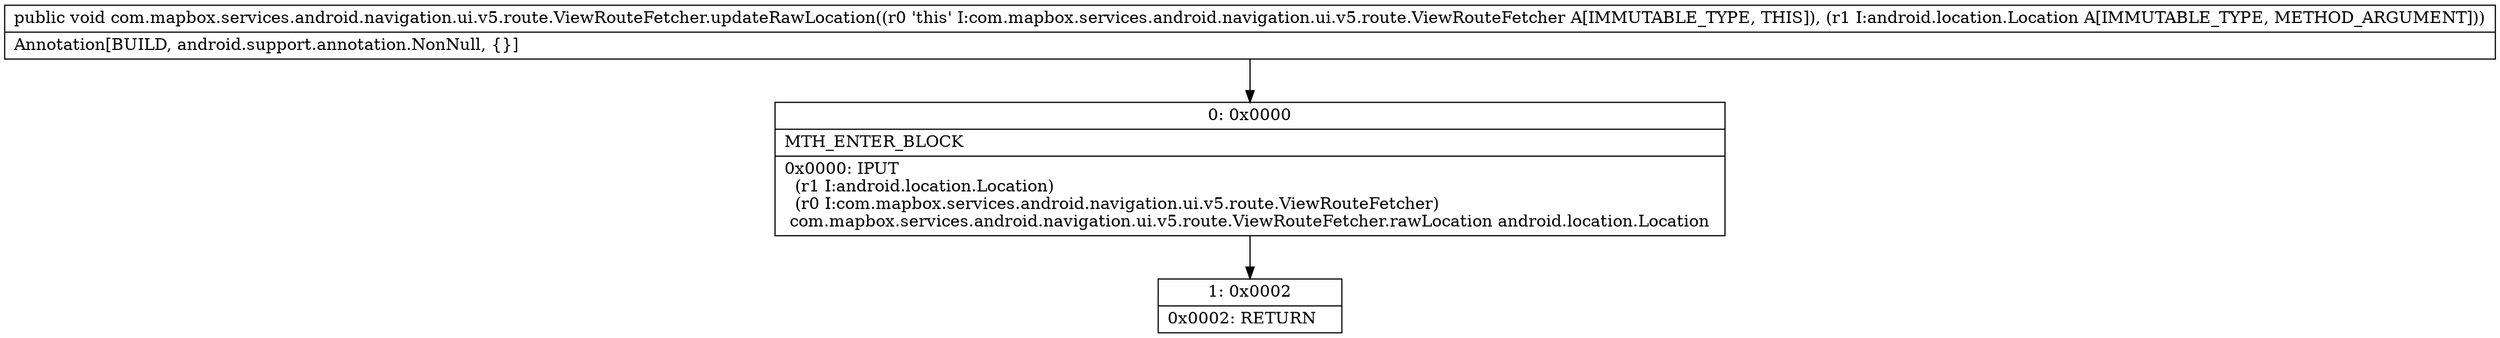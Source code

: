 digraph "CFG forcom.mapbox.services.android.navigation.ui.v5.route.ViewRouteFetcher.updateRawLocation(Landroid\/location\/Location;)V" {
Node_0 [shape=record,label="{0\:\ 0x0000|MTH_ENTER_BLOCK\l|0x0000: IPUT  \l  (r1 I:android.location.Location)\l  (r0 I:com.mapbox.services.android.navigation.ui.v5.route.ViewRouteFetcher)\l com.mapbox.services.android.navigation.ui.v5.route.ViewRouteFetcher.rawLocation android.location.Location \l}"];
Node_1 [shape=record,label="{1\:\ 0x0002|0x0002: RETURN   \l}"];
MethodNode[shape=record,label="{public void com.mapbox.services.android.navigation.ui.v5.route.ViewRouteFetcher.updateRawLocation((r0 'this' I:com.mapbox.services.android.navigation.ui.v5.route.ViewRouteFetcher A[IMMUTABLE_TYPE, THIS]), (r1 I:android.location.Location A[IMMUTABLE_TYPE, METHOD_ARGUMENT]))  | Annotation[BUILD, android.support.annotation.NonNull, \{\}]\l}"];
MethodNode -> Node_0;
Node_0 -> Node_1;
}

